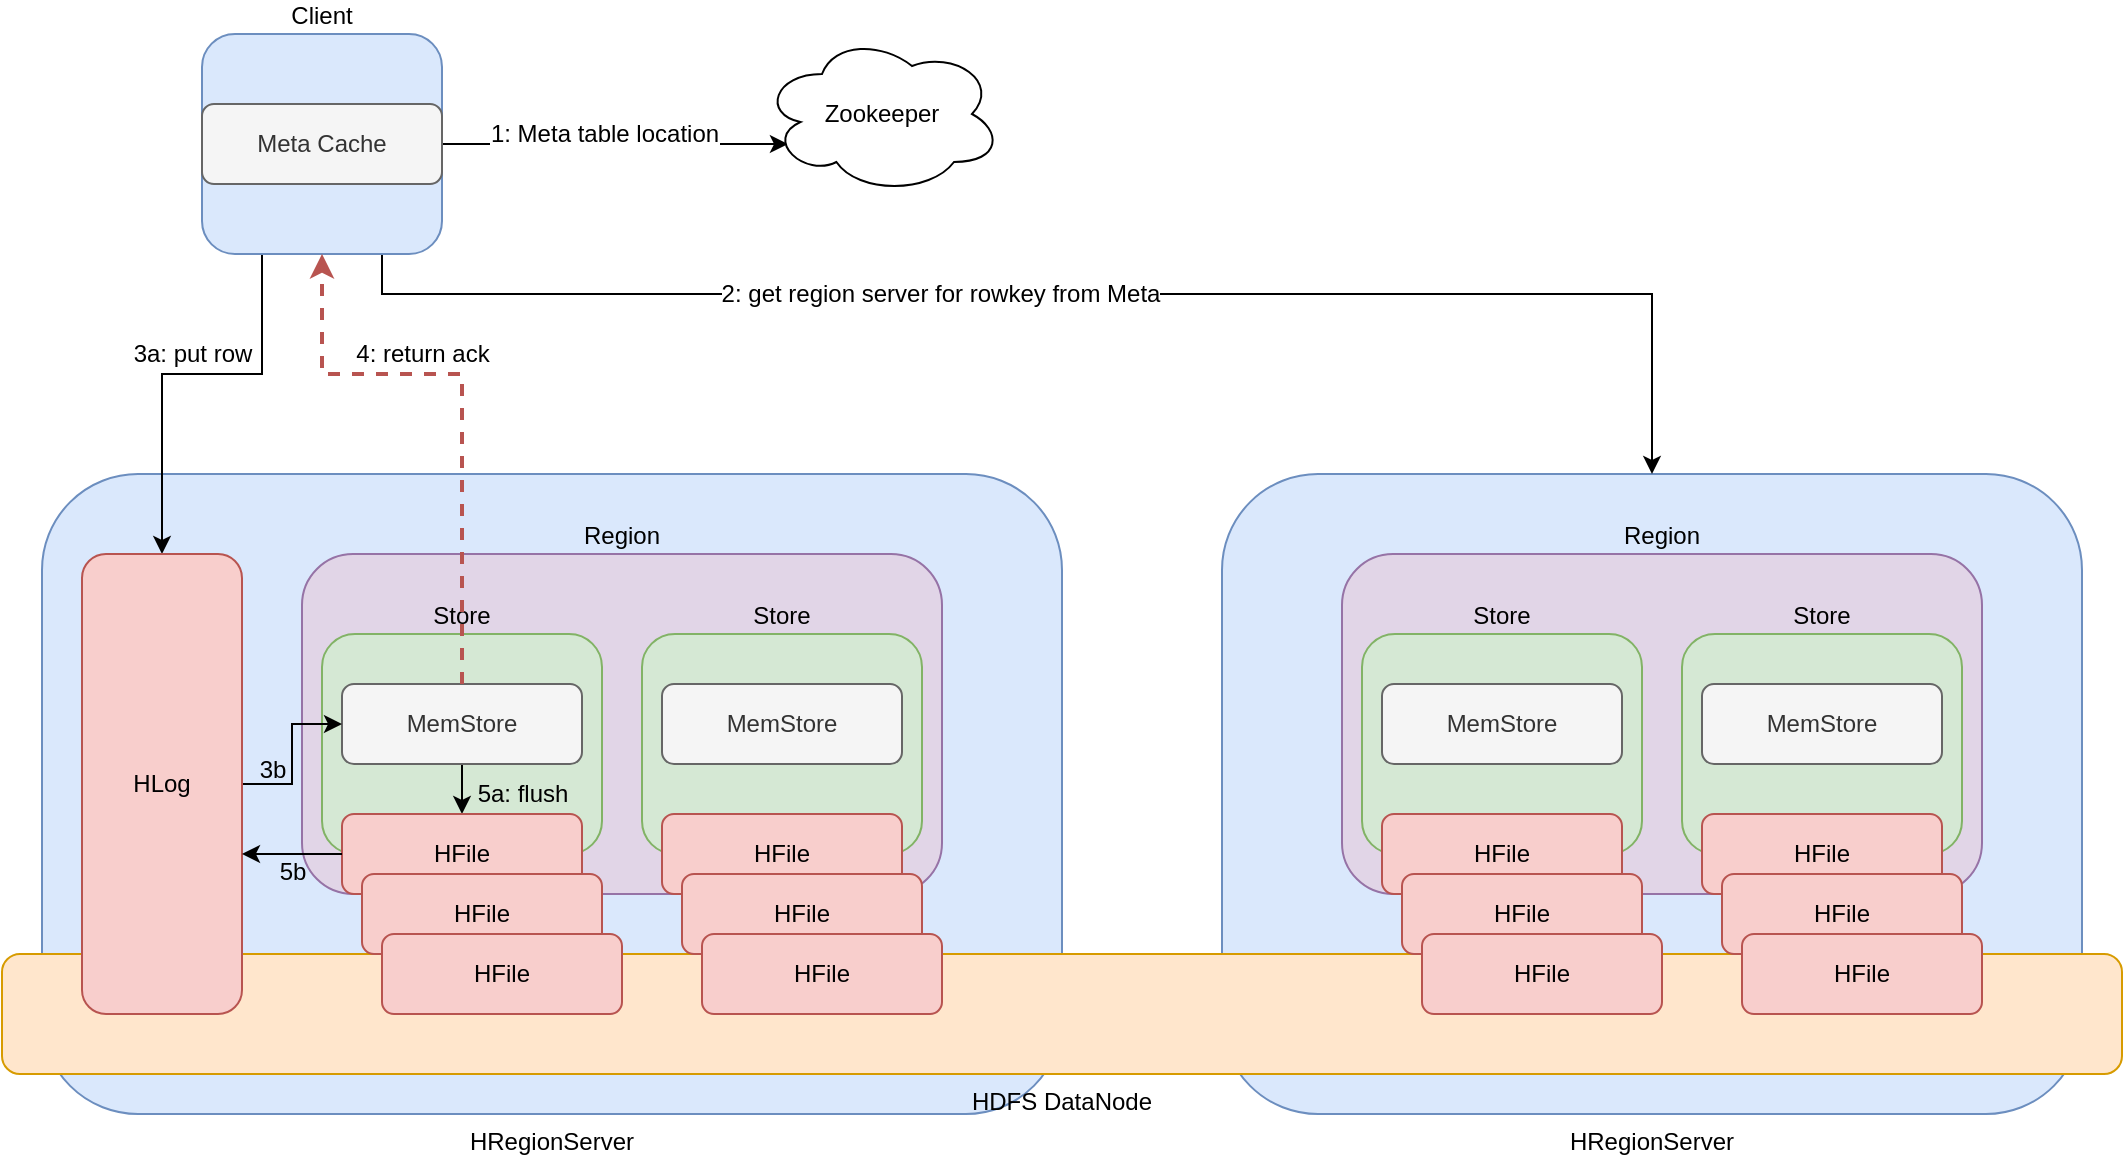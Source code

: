 <mxfile version="12.4.2" type="device" pages="1"><diagram id="R9QSrqE1AUavFLbI-1lS" name="第 1 页"><mxGraphModel dx="1106" dy="830" grid="1" gridSize="10" guides="1" tooltips="1" connect="1" arrows="1" fold="1" page="1" pageScale="1" pageWidth="827" pageHeight="1169" math="0" shadow="0"><root><mxCell id="0"/><mxCell id="1" parent="0"/><mxCell id="vAL151PmKs8Anq6dBAvd-9" value="HRegionServer" style="rounded=1;whiteSpace=wrap;html=1;labelPosition=center;verticalLabelPosition=bottom;align=center;verticalAlign=top;fillColor=#dae8fc;strokeColor=#6c8ebf;" parent="1" vertex="1"><mxGeometry x="680" y="270" width="430" height="320" as="geometry"/></mxCell><mxCell id="ahpSgEYAQJqvlrqKT1d4-1" value="HRegionServer" style="rounded=1;whiteSpace=wrap;html=1;labelPosition=center;verticalLabelPosition=bottom;align=center;verticalAlign=top;fillColor=#dae8fc;strokeColor=#6c8ebf;" parent="1" vertex="1"><mxGeometry x="90" y="270" width="510" height="320" as="geometry"/></mxCell><mxCell id="ahpSgEYAQJqvlrqKT1d4-3" value="HDFS DataNode" style="rounded=1;whiteSpace=wrap;html=1;fillColor=#ffe6cc;strokeColor=#d79b00;labelPosition=center;verticalLabelPosition=bottom;align=center;verticalAlign=top;" parent="1" vertex="1"><mxGeometry x="70" y="510" width="1060" height="60" as="geometry"/></mxCell><mxCell id="ahpSgEYAQJqvlrqKT1d4-26" value="" style="group" parent="1" vertex="1" connectable="0"><mxGeometry x="220" y="310" width="320" height="230" as="geometry"/></mxCell><mxCell id="ahpSgEYAQJqvlrqKT1d4-4" value="Region" style="rounded=1;whiteSpace=wrap;html=1;labelPosition=center;verticalLabelPosition=top;align=center;verticalAlign=bottom;fillColor=#e1d5e7;strokeColor=#9673a6;" parent="ahpSgEYAQJqvlrqKT1d4-26" vertex="1"><mxGeometry width="320" height="170" as="geometry"/></mxCell><mxCell id="ahpSgEYAQJqvlrqKT1d4-17" value="" style="group" parent="ahpSgEYAQJqvlrqKT1d4-26" vertex="1" connectable="0"><mxGeometry x="10" y="40" width="150" height="190" as="geometry"/></mxCell><mxCell id="ahpSgEYAQJqvlrqKT1d4-6" value="Store" style="rounded=1;whiteSpace=wrap;html=1;labelPosition=center;verticalLabelPosition=top;align=center;verticalAlign=bottom;fillColor=#d5e8d4;strokeColor=#82b366;" parent="ahpSgEYAQJqvlrqKT1d4-17" vertex="1"><mxGeometry width="140" height="110" as="geometry"/></mxCell><mxCell id="DV6MMHADELAULWD9Wv-A-7" style="edgeStyle=orthogonalEdgeStyle;rounded=0;orthogonalLoop=1;jettySize=auto;html=1;strokeWidth=1;" parent="ahpSgEYAQJqvlrqKT1d4-17" source="ahpSgEYAQJqvlrqKT1d4-7" target="ahpSgEYAQJqvlrqKT1d4-13" edge="1"><mxGeometry relative="1" as="geometry"/></mxCell><mxCell id="ahpSgEYAQJqvlrqKT1d4-7" value="MemStore" style="rounded=1;whiteSpace=wrap;html=1;labelPosition=center;verticalLabelPosition=middle;align=center;verticalAlign=middle;fillColor=#f5f5f5;strokeColor=#666666;fontColor=#333333;" parent="ahpSgEYAQJqvlrqKT1d4-17" vertex="1"><mxGeometry x="10" y="25" width="120" height="40" as="geometry"/></mxCell><mxCell id="ahpSgEYAQJqvlrqKT1d4-13" value="HFile" style="rounded=1;whiteSpace=wrap;html=1;labelPosition=center;verticalLabelPosition=middle;align=center;verticalAlign=middle;fillColor=#f8cecc;strokeColor=#b85450;" parent="ahpSgEYAQJqvlrqKT1d4-17" vertex="1"><mxGeometry x="10" y="90" width="120" height="40" as="geometry"/></mxCell><mxCell id="ahpSgEYAQJqvlrqKT1d4-15" value="HFile" style="rounded=1;whiteSpace=wrap;html=1;labelPosition=center;verticalLabelPosition=middle;align=center;verticalAlign=middle;fillColor=#f8cecc;strokeColor=#b85450;" parent="ahpSgEYAQJqvlrqKT1d4-17" vertex="1"><mxGeometry x="20" y="120" width="120" height="40" as="geometry"/></mxCell><mxCell id="ahpSgEYAQJqvlrqKT1d4-16" value="HFile" style="rounded=1;whiteSpace=wrap;html=1;labelPosition=center;verticalLabelPosition=middle;align=center;verticalAlign=middle;fillColor=#f8cecc;strokeColor=#b85450;" parent="ahpSgEYAQJqvlrqKT1d4-17" vertex="1"><mxGeometry x="30" y="150" width="120" height="40" as="geometry"/></mxCell><mxCell id="DV6MMHADELAULWD9Wv-A-9" value="5a: flush" style="text;html=1;align=center;verticalAlign=middle;resizable=0;points=[];;autosize=1;" parent="ahpSgEYAQJqvlrqKT1d4-17" vertex="1"><mxGeometry x="70" y="70" width="60" height="20" as="geometry"/></mxCell><mxCell id="ahpSgEYAQJqvlrqKT1d4-18" value="" style="group" parent="ahpSgEYAQJqvlrqKT1d4-26" vertex="1" connectable="0"><mxGeometry x="170" y="40" width="150" height="190" as="geometry"/></mxCell><mxCell id="ahpSgEYAQJqvlrqKT1d4-19" value="Store" style="rounded=1;whiteSpace=wrap;html=1;labelPosition=center;verticalLabelPosition=top;align=center;verticalAlign=bottom;fillColor=#d5e8d4;strokeColor=#82b366;" parent="ahpSgEYAQJqvlrqKT1d4-18" vertex="1"><mxGeometry width="140" height="110" as="geometry"/></mxCell><mxCell id="ahpSgEYAQJqvlrqKT1d4-20" value="MemStore" style="rounded=1;whiteSpace=wrap;html=1;labelPosition=center;verticalLabelPosition=middle;align=center;verticalAlign=middle;fillColor=#f5f5f5;strokeColor=#666666;fontColor=#333333;" parent="ahpSgEYAQJqvlrqKT1d4-18" vertex="1"><mxGeometry x="10" y="25" width="120" height="40" as="geometry"/></mxCell><mxCell id="ahpSgEYAQJqvlrqKT1d4-21" value="HFile" style="rounded=1;whiteSpace=wrap;html=1;labelPosition=center;verticalLabelPosition=middle;align=center;verticalAlign=middle;fillColor=#f8cecc;strokeColor=#b85450;" parent="ahpSgEYAQJqvlrqKT1d4-18" vertex="1"><mxGeometry x="10" y="90" width="120" height="40" as="geometry"/></mxCell><mxCell id="ahpSgEYAQJqvlrqKT1d4-22" value="HFile" style="rounded=1;whiteSpace=wrap;html=1;labelPosition=center;verticalLabelPosition=middle;align=center;verticalAlign=middle;fillColor=#f8cecc;strokeColor=#b85450;" parent="ahpSgEYAQJqvlrqKT1d4-18" vertex="1"><mxGeometry x="20" y="120" width="120" height="40" as="geometry"/></mxCell><mxCell id="ahpSgEYAQJqvlrqKT1d4-23" value="HFile" style="rounded=1;whiteSpace=wrap;html=1;labelPosition=center;verticalLabelPosition=middle;align=center;verticalAlign=middle;fillColor=#f8cecc;strokeColor=#b85450;" parent="ahpSgEYAQJqvlrqKT1d4-18" vertex="1"><mxGeometry x="30" y="150" width="120" height="40" as="geometry"/></mxCell><mxCell id="vAL151PmKs8Anq6dBAvd-3" style="edgeStyle=orthogonalEdgeStyle;rounded=0;orthogonalLoop=1;jettySize=auto;html=1;entryX=0.108;entryY=0.688;entryDx=0;entryDy=0;entryPerimeter=0;" parent="1" source="vAL151PmKs8Anq6dBAvd-1" target="vAL151PmKs8Anq6dBAvd-2" edge="1"><mxGeometry relative="1" as="geometry"/></mxCell><mxCell id="vAL151PmKs8Anq6dBAvd-4" value="1: Meta table location" style="text;html=1;align=center;verticalAlign=middle;resizable=0;points=[];;labelBackgroundColor=#ffffff;" parent="vAL151PmKs8Anq6dBAvd-3" vertex="1" connectable="0"><mxGeometry x="-0.128" y="3" relative="1" as="geometry"><mxPoint x="5" y="-2" as="offset"/></mxGeometry></mxCell><mxCell id="vAL151PmKs8Anq6dBAvd-24" style="edgeStyle=orthogonalEdgeStyle;rounded=0;orthogonalLoop=1;jettySize=auto;html=1;" parent="1" source="vAL151PmKs8Anq6dBAvd-1" target="vAL151PmKs8Anq6dBAvd-9" edge="1"><mxGeometry relative="1" as="geometry"><Array as="points"><mxPoint x="260" y="180"/><mxPoint x="895" y="180"/></Array></mxGeometry></mxCell><mxCell id="vAL151PmKs8Anq6dBAvd-25" value="2: get region server for rowkey from Meta" style="text;html=1;align=center;verticalAlign=middle;resizable=0;points=[];;labelBackgroundColor=#ffffff;" parent="vAL151PmKs8Anq6dBAvd-24" vertex="1" connectable="0"><mxGeometry x="-0.218" y="-3" relative="1" as="geometry"><mxPoint x="7" y="-3" as="offset"/></mxGeometry></mxCell><mxCell id="vAL151PmKs8Anq6dBAvd-26" style="edgeStyle=orthogonalEdgeStyle;rounded=0;orthogonalLoop=1;jettySize=auto;html=1;entryX=0.5;entryY=0;entryDx=0;entryDy=0;exitX=0.25;exitY=1;exitDx=0;exitDy=0;" parent="1" source="vAL151PmKs8Anq6dBAvd-1" target="DV6MMHADELAULWD9Wv-A-2" edge="1"><mxGeometry relative="1" as="geometry"><mxPoint x="230" y="170" as="sourcePoint"/><Array as="points"><mxPoint x="200" y="220"/><mxPoint x="150" y="220"/></Array></mxGeometry></mxCell><mxCell id="vAL151PmKs8Anq6dBAvd-1" value="Client" style="rounded=1;whiteSpace=wrap;html=1;fillColor=#dae8fc;strokeColor=#6c8ebf;labelPosition=center;verticalLabelPosition=top;align=center;verticalAlign=bottom;" parent="1" vertex="1"><mxGeometry x="170" y="50" width="120" height="110" as="geometry"/></mxCell><mxCell id="vAL151PmKs8Anq6dBAvd-2" value="Zookeeper" style="ellipse;shape=cloud;whiteSpace=wrap;html=1;" parent="1" vertex="1"><mxGeometry x="450" y="50" width="120" height="80" as="geometry"/></mxCell><mxCell id="vAL151PmKs8Anq6dBAvd-10" value="" style="group" parent="1" vertex="1" connectable="0"><mxGeometry x="740" y="310" width="320" height="230" as="geometry"/></mxCell><mxCell id="vAL151PmKs8Anq6dBAvd-11" value="Region" style="rounded=1;whiteSpace=wrap;html=1;labelPosition=center;verticalLabelPosition=top;align=center;verticalAlign=bottom;fillColor=#e1d5e7;strokeColor=#9673a6;" parent="vAL151PmKs8Anq6dBAvd-10" vertex="1"><mxGeometry width="320" height="170" as="geometry"/></mxCell><mxCell id="vAL151PmKs8Anq6dBAvd-12" value="" style="group" parent="vAL151PmKs8Anq6dBAvd-10" vertex="1" connectable="0"><mxGeometry x="10" y="40" width="150" height="190" as="geometry"/></mxCell><mxCell id="vAL151PmKs8Anq6dBAvd-13" value="Store" style="rounded=1;whiteSpace=wrap;html=1;labelPosition=center;verticalLabelPosition=top;align=center;verticalAlign=bottom;fillColor=#d5e8d4;strokeColor=#82b366;" parent="vAL151PmKs8Anq6dBAvd-12" vertex="1"><mxGeometry width="140" height="110" as="geometry"/></mxCell><mxCell id="vAL151PmKs8Anq6dBAvd-14" value="MemStore" style="rounded=1;whiteSpace=wrap;html=1;labelPosition=center;verticalLabelPosition=middle;align=center;verticalAlign=middle;fillColor=#f5f5f5;strokeColor=#666666;fontColor=#333333;" parent="vAL151PmKs8Anq6dBAvd-12" vertex="1"><mxGeometry x="10" y="25" width="120" height="40" as="geometry"/></mxCell><mxCell id="vAL151PmKs8Anq6dBAvd-15" value="HFile" style="rounded=1;whiteSpace=wrap;html=1;labelPosition=center;verticalLabelPosition=middle;align=center;verticalAlign=middle;fillColor=#f8cecc;strokeColor=#b85450;" parent="vAL151PmKs8Anq6dBAvd-12" vertex="1"><mxGeometry x="10" y="90" width="120" height="40" as="geometry"/></mxCell><mxCell id="vAL151PmKs8Anq6dBAvd-16" value="HFile" style="rounded=1;whiteSpace=wrap;html=1;labelPosition=center;verticalLabelPosition=middle;align=center;verticalAlign=middle;fillColor=#f8cecc;strokeColor=#b85450;" parent="vAL151PmKs8Anq6dBAvd-12" vertex="1"><mxGeometry x="20" y="120" width="120" height="40" as="geometry"/></mxCell><mxCell id="vAL151PmKs8Anq6dBAvd-17" value="HFile" style="rounded=1;whiteSpace=wrap;html=1;labelPosition=center;verticalLabelPosition=middle;align=center;verticalAlign=middle;fillColor=#f8cecc;strokeColor=#b85450;" parent="vAL151PmKs8Anq6dBAvd-12" vertex="1"><mxGeometry x="30" y="150" width="120" height="40" as="geometry"/></mxCell><mxCell id="vAL151PmKs8Anq6dBAvd-18" value="" style="group" parent="vAL151PmKs8Anq6dBAvd-10" vertex="1" connectable="0"><mxGeometry x="170" y="40" width="150" height="190" as="geometry"/></mxCell><mxCell id="vAL151PmKs8Anq6dBAvd-19" value="Store" style="rounded=1;whiteSpace=wrap;html=1;labelPosition=center;verticalLabelPosition=top;align=center;verticalAlign=bottom;fillColor=#d5e8d4;strokeColor=#82b366;" parent="vAL151PmKs8Anq6dBAvd-18" vertex="1"><mxGeometry width="140" height="110" as="geometry"/></mxCell><mxCell id="vAL151PmKs8Anq6dBAvd-20" value="MemStore" style="rounded=1;whiteSpace=wrap;html=1;labelPosition=center;verticalLabelPosition=middle;align=center;verticalAlign=middle;fillColor=#f5f5f5;strokeColor=#666666;fontColor=#333333;" parent="vAL151PmKs8Anq6dBAvd-18" vertex="1"><mxGeometry x="10" y="25" width="120" height="40" as="geometry"/></mxCell><mxCell id="vAL151PmKs8Anq6dBAvd-21" value="HFile" style="rounded=1;whiteSpace=wrap;html=1;labelPosition=center;verticalLabelPosition=middle;align=center;verticalAlign=middle;fillColor=#f8cecc;strokeColor=#b85450;" parent="vAL151PmKs8Anq6dBAvd-18" vertex="1"><mxGeometry x="10" y="90" width="120" height="40" as="geometry"/></mxCell><mxCell id="vAL151PmKs8Anq6dBAvd-22" value="HFile" style="rounded=1;whiteSpace=wrap;html=1;labelPosition=center;verticalLabelPosition=middle;align=center;verticalAlign=middle;fillColor=#f8cecc;strokeColor=#b85450;" parent="vAL151PmKs8Anq6dBAvd-18" vertex="1"><mxGeometry x="20" y="120" width="120" height="40" as="geometry"/></mxCell><mxCell id="vAL151PmKs8Anq6dBAvd-23" value="HFile" style="rounded=1;whiteSpace=wrap;html=1;labelPosition=center;verticalLabelPosition=middle;align=center;verticalAlign=middle;fillColor=#f8cecc;strokeColor=#b85450;" parent="vAL151PmKs8Anq6dBAvd-18" vertex="1"><mxGeometry x="30" y="150" width="120" height="40" as="geometry"/></mxCell><mxCell id="vAL151PmKs8Anq6dBAvd-49" value="Meta Cache" style="rounded=1;whiteSpace=wrap;html=1;labelPosition=center;verticalLabelPosition=middle;align=center;verticalAlign=middle;fillColor=#f5f5f5;strokeColor=#666666;fontColor=#333333;" parent="1" vertex="1"><mxGeometry x="170" y="85" width="120" height="40" as="geometry"/></mxCell><mxCell id="vAL151PmKs8Anq6dBAvd-54" value="&lt;span style=&quot;background-color: rgb(255 , 255 , 255)&quot;&gt;3a: put row&lt;/span&gt;" style="text;html=1;align=center;verticalAlign=middle;resizable=0;points=[];;autosize=1;" parent="1" vertex="1"><mxGeometry x="130" y="200" width="70" height="20" as="geometry"/></mxCell><mxCell id="DV6MMHADELAULWD9Wv-A-3" style="edgeStyle=orthogonalEdgeStyle;rounded=0;orthogonalLoop=1;jettySize=auto;html=1;entryX=0;entryY=0.5;entryDx=0;entryDy=0;" parent="1" source="DV6MMHADELAULWD9Wv-A-2" target="ahpSgEYAQJqvlrqKT1d4-7" edge="1"><mxGeometry relative="1" as="geometry"/></mxCell><mxCell id="DV6MMHADELAULWD9Wv-A-2" value="HLog" style="rounded=1;whiteSpace=wrap;html=1;labelPosition=center;verticalLabelPosition=middle;align=center;verticalAlign=middle;fillColor=#f8cecc;strokeColor=#b85450;" parent="1" vertex="1"><mxGeometry x="110" y="310" width="80" height="230" as="geometry"/></mxCell><mxCell id="DV6MMHADELAULWD9Wv-A-4" value="3b" style="text;html=1;align=center;verticalAlign=middle;resizable=0;points=[];;autosize=1;" parent="1" vertex="1"><mxGeometry x="190" y="408" width="30" height="20" as="geometry"/></mxCell><mxCell id="DV6MMHADELAULWD9Wv-A-5" style="edgeStyle=orthogonalEdgeStyle;rounded=0;orthogonalLoop=1;jettySize=auto;html=1;entryX=0.5;entryY=1;entryDx=0;entryDy=0;dashed=1;strokeWidth=2;fillColor=#f8cecc;strokeColor=#b85450;" parent="1" source="ahpSgEYAQJqvlrqKT1d4-7" target="vAL151PmKs8Anq6dBAvd-1" edge="1"><mxGeometry relative="1" as="geometry"><Array as="points"><mxPoint x="300" y="220"/><mxPoint x="230" y="220"/></Array></mxGeometry></mxCell><mxCell id="DV6MMHADELAULWD9Wv-A-6" value="4: return ack" style="text;html=1;align=center;verticalAlign=middle;resizable=0;points=[];;autosize=1;" parent="1" vertex="1"><mxGeometry x="240" y="200" width="80" height="20" as="geometry"/></mxCell><mxCell id="DV6MMHADELAULWD9Wv-A-8" style="edgeStyle=orthogonalEdgeStyle;rounded=0;orthogonalLoop=1;jettySize=auto;html=1;entryX=1;entryY=0.652;entryDx=0;entryDy=0;entryPerimeter=0;strokeWidth=1;" parent="1" source="ahpSgEYAQJqvlrqKT1d4-13" target="DV6MMHADELAULWD9Wv-A-2" edge="1"><mxGeometry relative="1" as="geometry"/></mxCell><mxCell id="DV6MMHADELAULWD9Wv-A-10" value="5b" style="text;html=1;align=center;verticalAlign=middle;resizable=0;points=[];;autosize=1;" parent="1" vertex="1"><mxGeometry x="200" y="459" width="30" height="20" as="geometry"/></mxCell></root></mxGraphModel></diagram></mxfile>